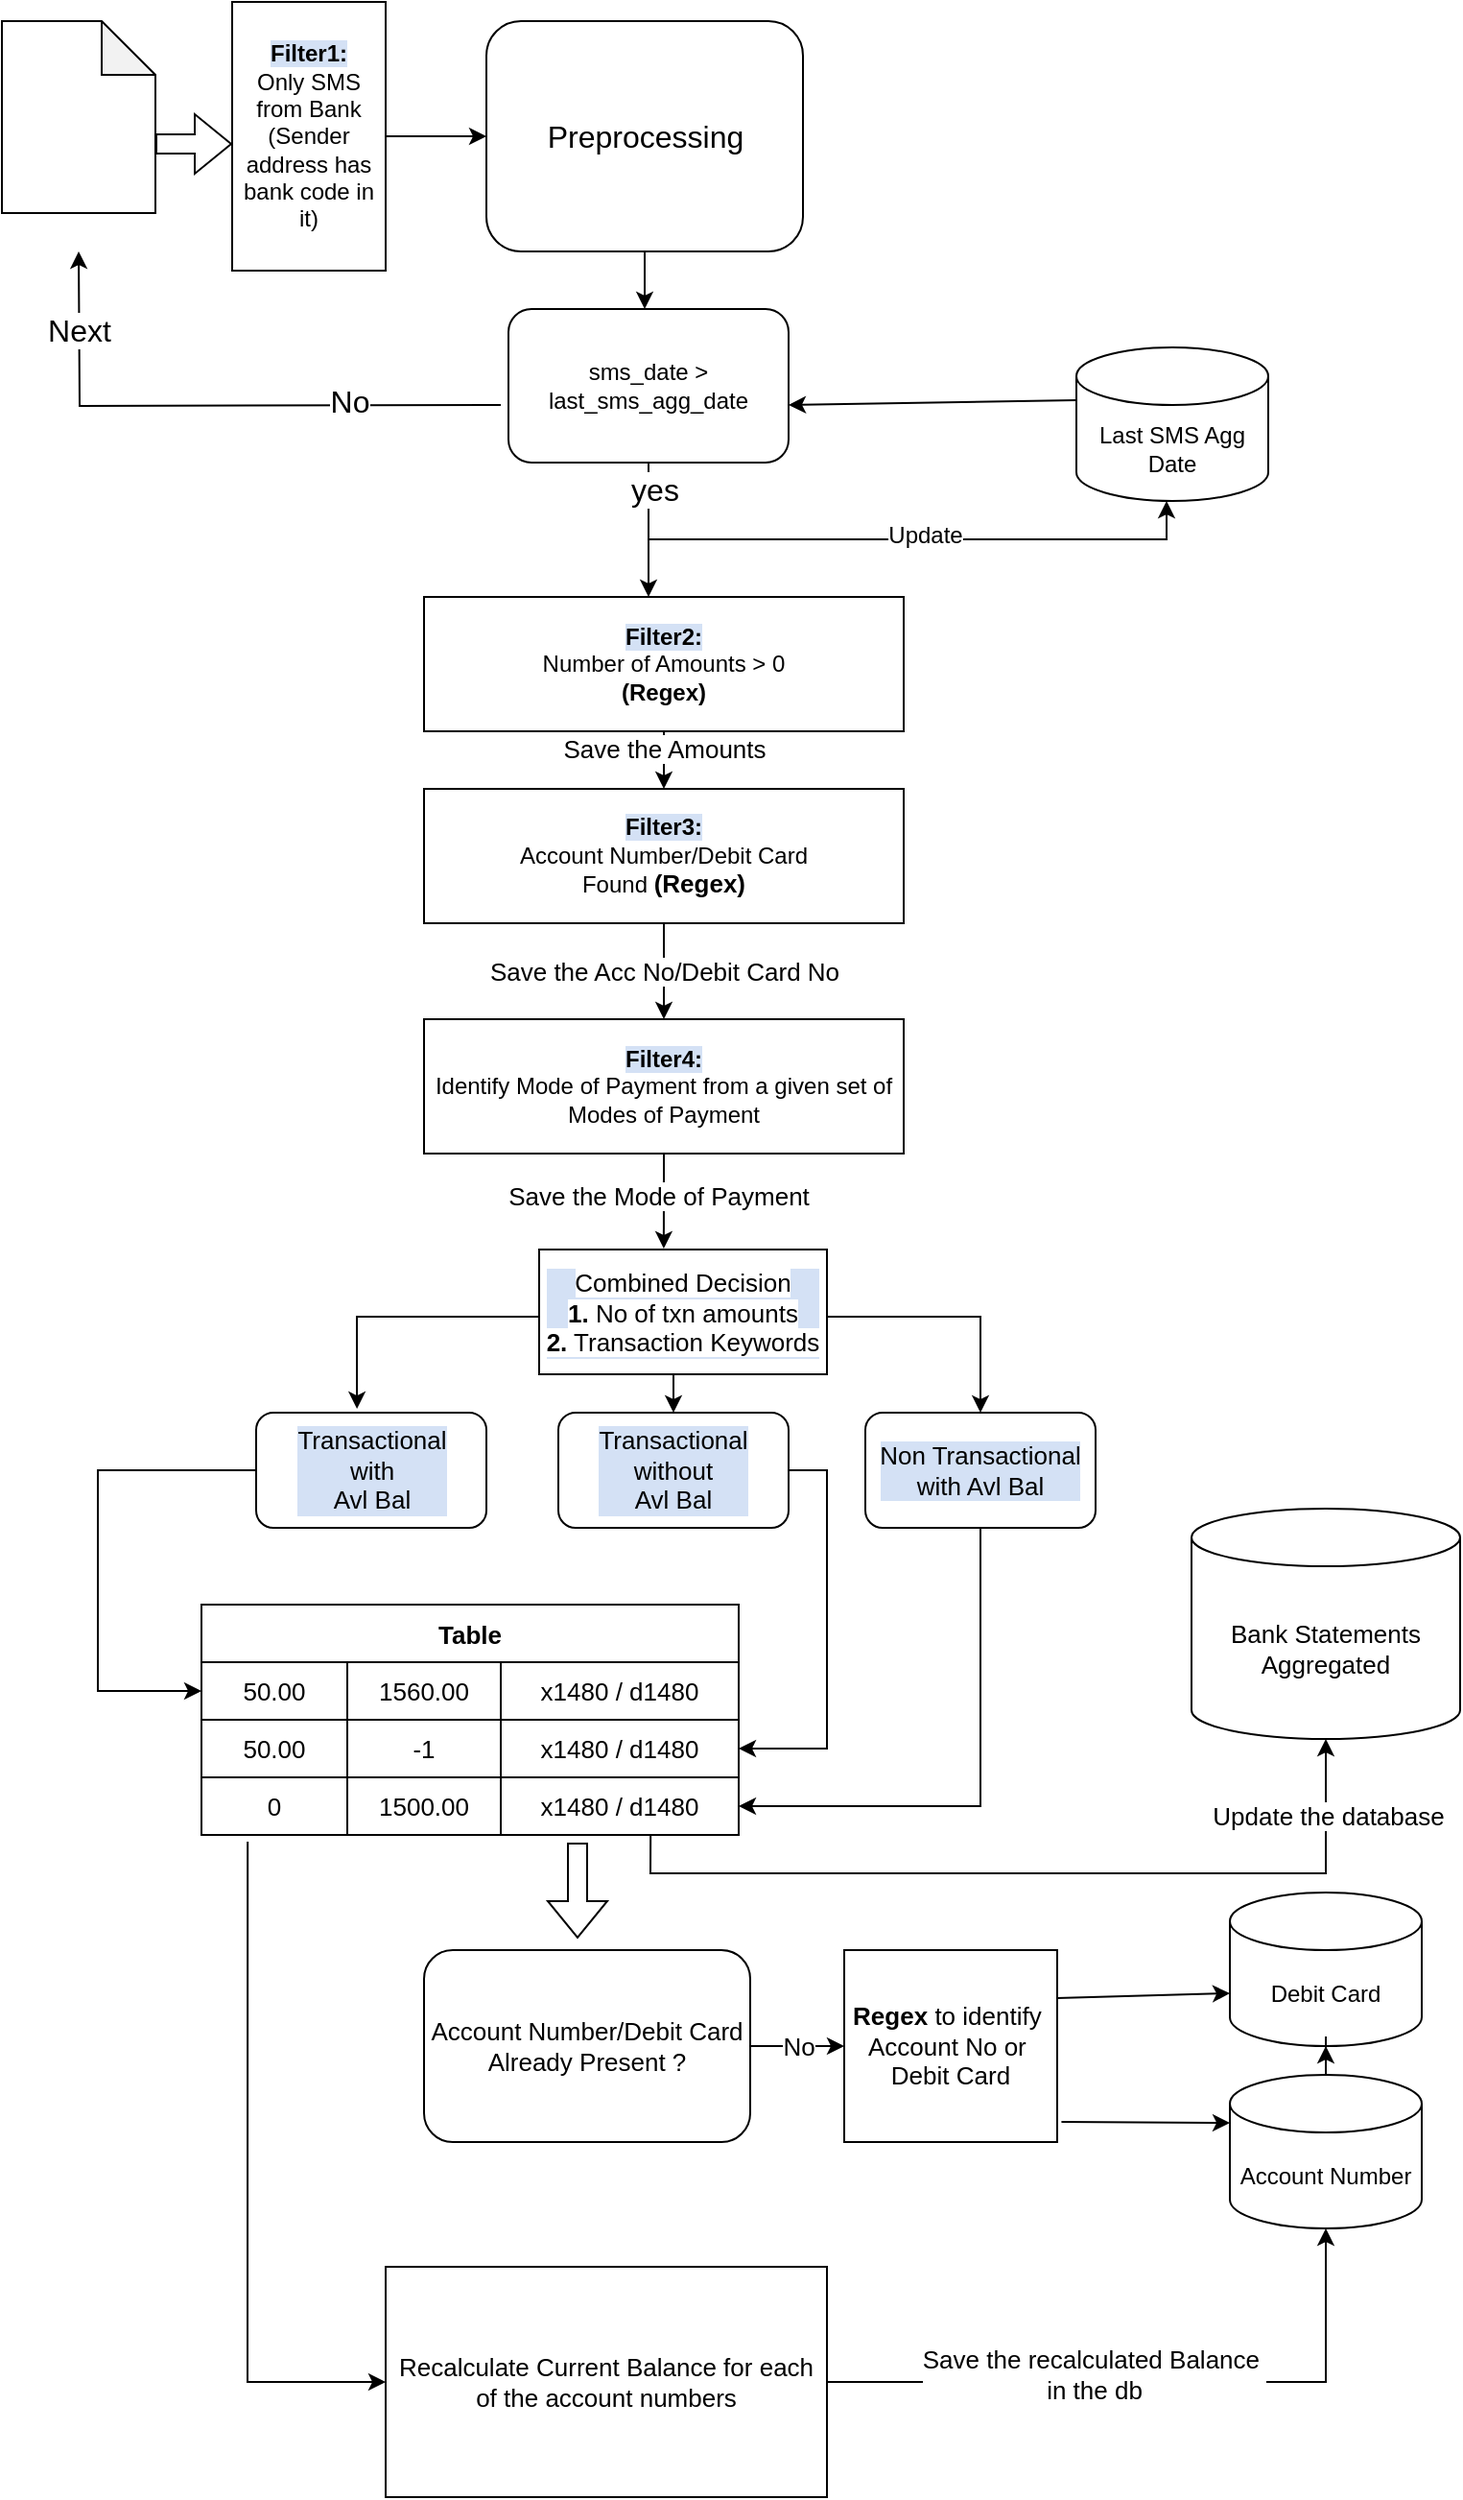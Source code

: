 <mxfile version="16.6.4" type="github">
  <diagram id="dhxZo5bOsweKaPsGyGoM" name="Page-1">
    <mxGraphModel dx="946" dy="614" grid="1" gridSize="10" guides="1" tooltips="1" connect="1" arrows="1" fold="1" page="1" pageScale="1" pageWidth="827" pageHeight="1169" math="0" shadow="0">
      <root>
        <mxCell id="0" />
        <mxCell id="1" parent="0" />
        <mxCell id="O7LTYCWYYsUHRz5URTXL-1" value="" style="shape=note;whiteSpace=wrap;html=1;backgroundOutline=1;darkOpacity=0.05;size=28;" vertex="1" parent="1">
          <mxGeometry x="30" y="40" width="80" height="100" as="geometry" />
        </mxCell>
        <mxCell id="O7LTYCWYYsUHRz5URTXL-2" value="" style="shape=flexArrow;endArrow=classic;html=1;rounded=0;exitX=0;exitY=0;exitDx=80;exitDy=64;exitPerimeter=0;" edge="1" parent="1" source="O7LTYCWYYsUHRz5URTXL-1">
          <mxGeometry width="50" height="50" relative="1" as="geometry">
            <mxPoint x="410" y="200" as="sourcePoint" />
            <mxPoint x="150" y="104" as="targetPoint" />
            <Array as="points" />
          </mxGeometry>
        </mxCell>
        <mxCell id="O7LTYCWYYsUHRz5URTXL-3" value="Last SMS Agg&lt;br&gt;Date" style="shape=cylinder3;whiteSpace=wrap;html=1;boundedLbl=1;backgroundOutline=1;size=15;" vertex="1" parent="1">
          <mxGeometry x="590" y="210" width="100" height="80" as="geometry" />
        </mxCell>
        <mxCell id="O7LTYCWYYsUHRz5URTXL-5" value="Debit Card" style="shape=cylinder3;whiteSpace=wrap;html=1;boundedLbl=1;backgroundOutline=1;size=15;" vertex="1" parent="1">
          <mxGeometry x="670" y="1015" width="100" height="80" as="geometry" />
        </mxCell>
        <mxCell id="O7LTYCWYYsUHRz5URTXL-7" value="" style="edgeStyle=orthogonalEdgeStyle;rounded=0;orthogonalLoop=1;jettySize=auto;html=1;" edge="1" parent="1" source="O7LTYCWYYsUHRz5URTXL-6" target="O7LTYCWYYsUHRz5URTXL-5">
          <mxGeometry relative="1" as="geometry" />
        </mxCell>
        <mxCell id="O7LTYCWYYsUHRz5URTXL-6" value="Account Number" style="shape=cylinder3;whiteSpace=wrap;html=1;boundedLbl=1;backgroundOutline=1;size=15;" vertex="1" parent="1">
          <mxGeometry x="670" y="1110" width="100" height="80" as="geometry" />
        </mxCell>
        <mxCell id="O7LTYCWYYsUHRz5URTXL-10" style="edgeStyle=orthogonalEdgeStyle;rounded=0;orthogonalLoop=1;jettySize=auto;html=1;fontSize=16;" edge="1" parent="1" source="O7LTYCWYYsUHRz5URTXL-8">
          <mxGeometry relative="1" as="geometry">
            <mxPoint x="365" y="190" as="targetPoint" />
          </mxGeometry>
        </mxCell>
        <mxCell id="O7LTYCWYYsUHRz5URTXL-8" value="&lt;font style=&quot;font-size: 16px&quot;&gt;Preprocessing&lt;/font&gt;" style="rounded=1;whiteSpace=wrap;html=1;" vertex="1" parent="1">
          <mxGeometry x="282.5" y="40" width="165" height="120" as="geometry" />
        </mxCell>
        <mxCell id="O7LTYCWYYsUHRz5URTXL-11" value="yes" style="edgeStyle=orthogonalEdgeStyle;rounded=0;orthogonalLoop=1;jettySize=auto;html=1;exitX=0.5;exitY=1;exitDx=0;exitDy=0;fontSize=16;" edge="1" parent="1" source="O7LTYCWYYsUHRz5URTXL-22">
          <mxGeometry x="-0.608" y="3" relative="1" as="geometry">
            <mxPoint x="367" y="340" as="targetPoint" />
            <mxPoint x="365" y="290" as="sourcePoint" />
            <mxPoint as="offset" />
          </mxGeometry>
        </mxCell>
        <mxCell id="O7LTYCWYYsUHRz5URTXL-13" style="edgeStyle=orthogonalEdgeStyle;rounded=0;orthogonalLoop=1;jettySize=auto;html=1;exitX=0;exitY=0.5;exitDx=0;exitDy=0;fontSize=16;" edge="1" parent="1">
          <mxGeometry relative="1" as="geometry">
            <mxPoint x="70" y="160" as="targetPoint" />
            <mxPoint x="290" y="240" as="sourcePoint" />
          </mxGeometry>
        </mxCell>
        <mxCell id="O7LTYCWYYsUHRz5URTXL-14" value="No" style="edgeLabel;html=1;align=center;verticalAlign=middle;resizable=0;points=[];fontSize=16;" vertex="1" connectable="0" parent="O7LTYCWYYsUHRz5URTXL-13">
          <mxGeometry x="-0.471" relative="1" as="geometry">
            <mxPoint y="-2" as="offset" />
          </mxGeometry>
        </mxCell>
        <mxCell id="O7LTYCWYYsUHRz5URTXL-15" value="Next" style="edgeLabel;html=1;align=center;verticalAlign=middle;resizable=0;points=[];fontSize=16;" vertex="1" connectable="0" parent="O7LTYCWYYsUHRz5URTXL-13">
          <mxGeometry x="0.846" relative="1" as="geometry">
            <mxPoint y="18" as="offset" />
          </mxGeometry>
        </mxCell>
        <mxCell id="O7LTYCWYYsUHRz5URTXL-18" value="" style="endArrow=classic;html=1;rounded=0;fontSize=12;entryX=0.5;entryY=1;entryDx=0;entryDy=0;entryPerimeter=0;" edge="1" parent="1">
          <mxGeometry width="50" height="50" relative="1" as="geometry">
            <mxPoint x="367" y="310" as="sourcePoint" />
            <mxPoint x="637" y="290" as="targetPoint" />
            <Array as="points">
              <mxPoint x="637" y="310" />
            </Array>
          </mxGeometry>
        </mxCell>
        <mxCell id="O7LTYCWYYsUHRz5URTXL-20" value="Update" style="edgeLabel;html=1;align=center;verticalAlign=middle;resizable=0;points=[];fontSize=12;" vertex="1" connectable="0" parent="O7LTYCWYYsUHRz5URTXL-18">
          <mxGeometry x="-0.007" y="2" relative="1" as="geometry">
            <mxPoint as="offset" />
          </mxGeometry>
        </mxCell>
        <mxCell id="O7LTYCWYYsUHRz5URTXL-21" value="" style="endArrow=classic;html=1;rounded=0;fontSize=12;exitX=0;exitY=0;exitDx=0;exitDy=27.5;exitPerimeter=0;entryX=1;entryY=0.5;entryDx=0;entryDy=0;" edge="1" parent="1" source="O7LTYCWYYsUHRz5URTXL-3">
          <mxGeometry width="50" height="50" relative="1" as="geometry">
            <mxPoint x="390" y="330" as="sourcePoint" />
            <mxPoint x="440" y="240" as="targetPoint" />
          </mxGeometry>
        </mxCell>
        <mxCell id="O7LTYCWYYsUHRz5URTXL-22" value="sms_date &amp;gt; last_sms_agg_date" style="rounded=1;whiteSpace=wrap;html=1;fontSize=12;" vertex="1" parent="1">
          <mxGeometry x="294" y="190" width="146" height="80" as="geometry" />
        </mxCell>
        <mxCell id="O7LTYCWYYsUHRz5URTXL-24" value="" style="edgeStyle=orthogonalEdgeStyle;rounded=0;orthogonalLoop=1;jettySize=auto;html=1;fontSize=12;" edge="1" parent="1" source="O7LTYCWYYsUHRz5URTXL-23" target="O7LTYCWYYsUHRz5URTXL-8">
          <mxGeometry relative="1" as="geometry" />
        </mxCell>
        <mxCell id="O7LTYCWYYsUHRz5URTXL-23" value="&lt;b style=&quot;background-color: rgb(212 , 225 , 245)&quot;&gt;Filter1:&lt;/b&gt;&lt;br&gt;Only SMS from Bank&lt;br&gt;(Sender address has bank code in it)" style="rounded=0;whiteSpace=wrap;html=1;fontSize=12;" vertex="1" parent="1">
          <mxGeometry x="150" y="30" width="80" height="140" as="geometry" />
        </mxCell>
        <mxCell id="O7LTYCWYYsUHRz5URTXL-27" value="" style="edgeStyle=orthogonalEdgeStyle;rounded=0;orthogonalLoop=1;jettySize=auto;html=1;fontSize=12;" edge="1" parent="1" source="O7LTYCWYYsUHRz5URTXL-25" target="O7LTYCWYYsUHRz5URTXL-26">
          <mxGeometry relative="1" as="geometry" />
        </mxCell>
        <mxCell id="O7LTYCWYYsUHRz5URTXL-69" value="Save the Amounts" style="edgeLabel;html=1;align=center;verticalAlign=middle;resizable=0;points=[];fontSize=13;fontColor=#000000;" vertex="1" connectable="0" parent="O7LTYCWYYsUHRz5URTXL-27">
          <mxGeometry x="-0.64" relative="1" as="geometry">
            <mxPoint as="offset" />
          </mxGeometry>
        </mxCell>
        <mxCell id="O7LTYCWYYsUHRz5URTXL-25" value="&lt;b style=&quot;background-color: rgb(212 , 225 , 245)&quot;&gt;Filter2:&lt;/b&gt;&lt;br&gt;Number of Amounts &amp;gt; 0&lt;br&gt;&lt;b&gt;(Regex)&lt;/b&gt;" style="rounded=0;whiteSpace=wrap;html=1;fontSize=12;" vertex="1" parent="1">
          <mxGeometry x="250" y="340" width="250" height="70" as="geometry" />
        </mxCell>
        <mxCell id="O7LTYCWYYsUHRz5URTXL-26" value="&lt;b style=&quot;background-color: rgb(212 , 225 , 245)&quot;&gt;Filter3:&lt;/b&gt;&lt;br&gt;Account Number/Debit Card &lt;br&gt;Found &lt;b&gt;&lt;font style=&quot;font-size: 13px&quot;&gt;(Regex)&lt;/font&gt;&lt;/b&gt;" style="rounded=0;whiteSpace=wrap;html=1;fontSize=12;" vertex="1" parent="1">
          <mxGeometry x="250" y="440" width="250" height="70" as="geometry" />
        </mxCell>
        <mxCell id="O7LTYCWYYsUHRz5URTXL-29" value="Save the Acc No/Debit Card No" style="endArrow=classic;html=1;rounded=0;fontSize=13;exitX=0.5;exitY=1;exitDx=0;exitDy=0;entryX=0.5;entryY=0;entryDx=0;entryDy=0;" edge="1" parent="1" source="O7LTYCWYYsUHRz5URTXL-26" target="O7LTYCWYYsUHRz5URTXL-73">
          <mxGeometry width="50" height="50" relative="1" as="geometry">
            <mxPoint x="390" y="600" as="sourcePoint" />
            <mxPoint x="375" y="550" as="targetPoint" />
          </mxGeometry>
        </mxCell>
        <mxCell id="O7LTYCWYYsUHRz5URTXL-30" value="" style="endArrow=classic;html=1;rounded=0;fontSize=13;" edge="1" parent="1">
          <mxGeometry width="50" height="50" relative="1" as="geometry">
            <mxPoint x="460" y="715" as="sourcePoint" />
            <mxPoint x="540" y="765" as="targetPoint" />
            <Array as="points">
              <mxPoint x="540" y="715" />
            </Array>
          </mxGeometry>
        </mxCell>
        <mxCell id="O7LTYCWYYsUHRz5URTXL-31" value="" style="endArrow=classic;html=1;rounded=0;fontSize=13;entryX=0.438;entryY=-0.033;entryDx=0;entryDy=0;entryPerimeter=0;" edge="1" parent="1" target="O7LTYCWYYsUHRz5URTXL-34">
          <mxGeometry width="50" height="50" relative="1" as="geometry">
            <mxPoint x="310" y="715" as="sourcePoint" />
            <mxPoint x="219.5" y="765" as="targetPoint" />
            <Array as="points">
              <mxPoint x="215" y="715" />
            </Array>
          </mxGeometry>
        </mxCell>
        <mxCell id="O7LTYCWYYsUHRz5URTXL-33" value="" style="endArrow=classic;html=1;rounded=0;fontSize=13;entryX=0.5;entryY=0;entryDx=0;entryDy=0;" edge="1" parent="1" target="O7LTYCWYYsUHRz5URTXL-35">
          <mxGeometry width="50" height="50" relative="1" as="geometry">
            <mxPoint x="380" y="745" as="sourcePoint" />
            <mxPoint x="380" y="705" as="targetPoint" />
          </mxGeometry>
        </mxCell>
        <mxCell id="O7LTYCWYYsUHRz5URTXL-34" value="Transactional&lt;br&gt;with&lt;br&gt;Avl Bal" style="rounded=1;whiteSpace=wrap;html=1;labelBackgroundColor=#D4E1F5;fontSize=13;" vertex="1" parent="1">
          <mxGeometry x="162.5" y="765" width="120" height="60" as="geometry" />
        </mxCell>
        <mxCell id="O7LTYCWYYsUHRz5URTXL-35" value="Transactional&lt;br&gt;without&lt;br&gt;Avl Bal" style="rounded=1;whiteSpace=wrap;html=1;labelBackgroundColor=#D4E1F5;fontSize=13;" vertex="1" parent="1">
          <mxGeometry x="320" y="765" width="120" height="60" as="geometry" />
        </mxCell>
        <mxCell id="O7LTYCWYYsUHRz5URTXL-36" value="Non Transactional&lt;br&gt;with Avl Bal" style="rounded=1;whiteSpace=wrap;html=1;labelBackgroundColor=#D4E1F5;fontSize=13;" vertex="1" parent="1">
          <mxGeometry x="480" y="765" width="120" height="60" as="geometry" />
        </mxCell>
        <mxCell id="O7LTYCWYYsUHRz5URTXL-37" value="&lt;span style=&quot;background-color: rgb(255 , 255 , 255)&quot;&gt;Combined Decision&lt;br&gt;&lt;b&gt;1.&lt;/b&gt; No of txn amounts&lt;br&gt;&lt;b&gt;2.&lt;/b&gt; Transaction Keywords&lt;/span&gt;" style="rounded=0;whiteSpace=wrap;html=1;labelBackgroundColor=#D4E1F5;fontSize=13;" vertex="1" parent="1">
          <mxGeometry x="310" y="680" width="150" height="65" as="geometry" />
        </mxCell>
        <mxCell id="O7LTYCWYYsUHRz5URTXL-38" value="Table" style="shape=table;startSize=30;container=1;collapsible=0;childLayout=tableLayout;fontStyle=1;align=center;labelBackgroundColor=#FFFFFF;fontSize=13;fontColor=#000000;" vertex="1" parent="1">
          <mxGeometry x="134" y="865" width="280" height="120" as="geometry" />
        </mxCell>
        <mxCell id="O7LTYCWYYsUHRz5URTXL-39" value="" style="shape=tableRow;horizontal=0;startSize=0;swimlaneHead=0;swimlaneBody=0;top=0;left=0;bottom=0;right=0;collapsible=0;dropTarget=0;fillColor=none;points=[[0,0.5],[1,0.5]];portConstraint=eastwest;labelBackgroundColor=#FFFFFF;fontSize=13;fontColor=#000000;" vertex="1" parent="O7LTYCWYYsUHRz5URTXL-38">
          <mxGeometry y="30" width="280" height="30" as="geometry" />
        </mxCell>
        <mxCell id="O7LTYCWYYsUHRz5URTXL-40" value="50.00" style="shape=partialRectangle;html=1;whiteSpace=wrap;connectable=0;fillColor=none;top=0;left=0;bottom=0;right=0;overflow=hidden;labelBackgroundColor=#FFFFFF;fontSize=13;fontColor=#000000;" vertex="1" parent="O7LTYCWYYsUHRz5URTXL-39">
          <mxGeometry width="76" height="30" as="geometry">
            <mxRectangle width="76" height="30" as="alternateBounds" />
          </mxGeometry>
        </mxCell>
        <mxCell id="O7LTYCWYYsUHRz5URTXL-41" value="1560.00" style="shape=partialRectangle;html=1;whiteSpace=wrap;connectable=0;fillColor=none;top=0;left=0;bottom=0;right=0;overflow=hidden;labelBackgroundColor=#FFFFFF;fontSize=13;fontColor=#000000;" vertex="1" parent="O7LTYCWYYsUHRz5URTXL-39">
          <mxGeometry x="76" width="80" height="30" as="geometry">
            <mxRectangle width="80" height="30" as="alternateBounds" />
          </mxGeometry>
        </mxCell>
        <mxCell id="O7LTYCWYYsUHRz5URTXL-42" value="x1480 / d1480" style="shape=partialRectangle;html=1;whiteSpace=wrap;connectable=0;fillColor=none;top=0;left=0;bottom=0;right=0;overflow=hidden;labelBackgroundColor=#FFFFFF;fontSize=13;fontColor=#000000;" vertex="1" parent="O7LTYCWYYsUHRz5URTXL-39">
          <mxGeometry x="156" width="124" height="30" as="geometry">
            <mxRectangle width="124" height="30" as="alternateBounds" />
          </mxGeometry>
        </mxCell>
        <mxCell id="O7LTYCWYYsUHRz5URTXL-43" value="" style="shape=tableRow;horizontal=0;startSize=0;swimlaneHead=0;swimlaneBody=0;top=0;left=0;bottom=0;right=0;collapsible=0;dropTarget=0;fillColor=none;points=[[0,0.5],[1,0.5]];portConstraint=eastwest;labelBackgroundColor=#FFFFFF;fontSize=13;fontColor=#000000;" vertex="1" parent="O7LTYCWYYsUHRz5URTXL-38">
          <mxGeometry y="60" width="280" height="30" as="geometry" />
        </mxCell>
        <mxCell id="O7LTYCWYYsUHRz5URTXL-44" value="50.00" style="shape=partialRectangle;html=1;whiteSpace=wrap;connectable=0;fillColor=none;top=0;left=0;bottom=0;right=0;overflow=hidden;labelBackgroundColor=#FFFFFF;fontSize=13;fontColor=#000000;" vertex="1" parent="O7LTYCWYYsUHRz5URTXL-43">
          <mxGeometry width="76" height="30" as="geometry">
            <mxRectangle width="76" height="30" as="alternateBounds" />
          </mxGeometry>
        </mxCell>
        <mxCell id="O7LTYCWYYsUHRz5URTXL-45" value="-1" style="shape=partialRectangle;html=1;whiteSpace=wrap;connectable=0;fillColor=none;top=0;left=0;bottom=0;right=0;overflow=hidden;labelBackgroundColor=#FFFFFF;fontSize=13;fontColor=#000000;" vertex="1" parent="O7LTYCWYYsUHRz5URTXL-43">
          <mxGeometry x="76" width="80" height="30" as="geometry">
            <mxRectangle width="80" height="30" as="alternateBounds" />
          </mxGeometry>
        </mxCell>
        <mxCell id="O7LTYCWYYsUHRz5URTXL-46" value="x1480 / d1480" style="shape=partialRectangle;html=1;whiteSpace=wrap;connectable=0;fillColor=none;top=0;left=0;bottom=0;right=0;overflow=hidden;labelBackgroundColor=#FFFFFF;fontSize=13;fontColor=#000000;" vertex="1" parent="O7LTYCWYYsUHRz5URTXL-43">
          <mxGeometry x="156" width="124" height="30" as="geometry">
            <mxRectangle width="124" height="30" as="alternateBounds" />
          </mxGeometry>
        </mxCell>
        <mxCell id="O7LTYCWYYsUHRz5URTXL-47" value="" style="shape=tableRow;horizontal=0;startSize=0;swimlaneHead=0;swimlaneBody=0;top=0;left=0;bottom=0;right=0;collapsible=0;dropTarget=0;fillColor=none;points=[[0,0.5],[1,0.5]];portConstraint=eastwest;labelBackgroundColor=#FFFFFF;fontSize=13;fontColor=#000000;" vertex="1" parent="O7LTYCWYYsUHRz5URTXL-38">
          <mxGeometry y="90" width="280" height="30" as="geometry" />
        </mxCell>
        <mxCell id="O7LTYCWYYsUHRz5URTXL-48" value="0" style="shape=partialRectangle;html=1;whiteSpace=wrap;connectable=0;fillColor=none;top=0;left=0;bottom=0;right=0;overflow=hidden;labelBackgroundColor=#FFFFFF;fontSize=13;fontColor=#000000;" vertex="1" parent="O7LTYCWYYsUHRz5URTXL-47">
          <mxGeometry width="76" height="30" as="geometry">
            <mxRectangle width="76" height="30" as="alternateBounds" />
          </mxGeometry>
        </mxCell>
        <mxCell id="O7LTYCWYYsUHRz5URTXL-49" value="1500.00" style="shape=partialRectangle;html=1;whiteSpace=wrap;connectable=0;fillColor=none;top=0;left=0;bottom=0;right=0;overflow=hidden;labelBackgroundColor=#FFFFFF;fontSize=13;fontColor=#000000;" vertex="1" parent="O7LTYCWYYsUHRz5URTXL-47">
          <mxGeometry x="76" width="80" height="30" as="geometry">
            <mxRectangle width="80" height="30" as="alternateBounds" />
          </mxGeometry>
        </mxCell>
        <mxCell id="O7LTYCWYYsUHRz5URTXL-50" value="x1480 / d1480" style="shape=partialRectangle;html=1;whiteSpace=wrap;connectable=0;fillColor=none;top=0;left=0;bottom=0;right=0;overflow=hidden;labelBackgroundColor=#FFFFFF;fontSize=13;fontColor=#000000;" vertex="1" parent="O7LTYCWYYsUHRz5URTXL-47">
          <mxGeometry x="156" width="124" height="30" as="geometry">
            <mxRectangle width="124" height="30" as="alternateBounds" />
          </mxGeometry>
        </mxCell>
        <mxCell id="O7LTYCWYYsUHRz5URTXL-51" value="" style="endArrow=classic;html=1;rounded=0;fontSize=13;fontColor=#000000;exitX=0;exitY=0.5;exitDx=0;exitDy=0;entryX=0;entryY=0.5;entryDx=0;entryDy=0;" edge="1" parent="1" source="O7LTYCWYYsUHRz5URTXL-34" target="O7LTYCWYYsUHRz5URTXL-39">
          <mxGeometry width="50" height="50" relative="1" as="geometry">
            <mxPoint x="390" y="935" as="sourcePoint" />
            <mxPoint x="440" y="885" as="targetPoint" />
            <Array as="points">
              <mxPoint x="80" y="795" />
              <mxPoint x="80" y="865" />
              <mxPoint x="80" y="910" />
            </Array>
          </mxGeometry>
        </mxCell>
        <mxCell id="O7LTYCWYYsUHRz5URTXL-52" value="" style="endArrow=classic;html=1;rounded=0;fontSize=13;fontColor=#000000;exitX=1;exitY=0.5;exitDx=0;exitDy=0;entryX=1;entryY=0.5;entryDx=0;entryDy=0;" edge="1" parent="1" source="O7LTYCWYYsUHRz5URTXL-35" target="O7LTYCWYYsUHRz5URTXL-43">
          <mxGeometry width="50" height="50" relative="1" as="geometry">
            <mxPoint x="390" y="935" as="sourcePoint" />
            <mxPoint x="440" y="885" as="targetPoint" />
            <Array as="points">
              <mxPoint x="460" y="795" />
              <mxPoint x="460" y="940" />
            </Array>
          </mxGeometry>
        </mxCell>
        <mxCell id="O7LTYCWYYsUHRz5URTXL-53" value="" style="endArrow=classic;html=1;rounded=0;fontSize=13;fontColor=#000000;exitX=0.5;exitY=1;exitDx=0;exitDy=0;entryX=1;entryY=0.5;entryDx=0;entryDy=0;" edge="1" parent="1" source="O7LTYCWYYsUHRz5URTXL-36" target="O7LTYCWYYsUHRz5URTXL-47">
          <mxGeometry width="50" height="50" relative="1" as="geometry">
            <mxPoint x="390" y="935" as="sourcePoint" />
            <mxPoint x="440" y="885" as="targetPoint" />
            <Array as="points">
              <mxPoint x="540" y="970" />
            </Array>
          </mxGeometry>
        </mxCell>
        <mxCell id="O7LTYCWYYsUHRz5URTXL-55" value="" style="shape=flexArrow;endArrow=classic;html=1;rounded=0;fontSize=13;fontColor=#000000;" edge="1" parent="1">
          <mxGeometry width="50" height="50" relative="1" as="geometry">
            <mxPoint x="330" y="989" as="sourcePoint" />
            <mxPoint x="330" y="1039" as="targetPoint" />
          </mxGeometry>
        </mxCell>
        <mxCell id="O7LTYCWYYsUHRz5URTXL-56" value="Account Number/Debit Card Already Present ?" style="rounded=1;whiteSpace=wrap;html=1;labelBackgroundColor=#FFFFFF;fontSize=13;fontColor=#000000;" vertex="1" parent="1">
          <mxGeometry x="250" y="1045" width="170" height="100" as="geometry" />
        </mxCell>
        <mxCell id="O7LTYCWYYsUHRz5URTXL-57" value="" style="endArrow=classic;html=1;rounded=0;fontSize=13;fontColor=#000000;entryX=0;entryY=0;entryDx=0;entryDy=52.5;entryPerimeter=0;exitX=0;exitY=0.75;exitDx=0;exitDy=0;" edge="1" parent="1" source="O7LTYCWYYsUHRz5URTXL-62" target="O7LTYCWYYsUHRz5URTXL-5">
          <mxGeometry width="50" height="50" relative="1" as="geometry">
            <mxPoint x="540" y="1068" as="sourcePoint" />
            <mxPoint x="440" y="1045" as="targetPoint" />
          </mxGeometry>
        </mxCell>
        <mxCell id="O7LTYCWYYsUHRz5URTXL-62" value="&lt;b&gt;Regex&lt;/b&gt; to identify&amp;nbsp;&lt;br&gt;Account No or&amp;nbsp;&lt;br&gt;Debit Card" style="rounded=0;whiteSpace=wrap;html=1;labelBackgroundColor=#FFFFFF;fontSize=13;fontColor=#000000;direction=west;" vertex="1" parent="1">
          <mxGeometry x="469" y="1045" width="111" height="100" as="geometry" />
        </mxCell>
        <mxCell id="O7LTYCWYYsUHRz5URTXL-63" value="" style="endArrow=classic;html=1;rounded=0;fontSize=13;fontColor=#000000;entryX=0;entryY=0;entryDx=0;entryDy=52.5;entryPerimeter=0;exitX=-0.02;exitY=0.105;exitDx=0;exitDy=0;exitPerimeter=0;" edge="1" parent="1" source="O7LTYCWYYsUHRz5URTXL-62">
          <mxGeometry width="50" height="50" relative="1" as="geometry">
            <mxPoint x="580" y="1135" as="sourcePoint" />
            <mxPoint x="670" y="1135" as="targetPoint" />
          </mxGeometry>
        </mxCell>
        <mxCell id="O7LTYCWYYsUHRz5URTXL-66" value="No" style="endArrow=classic;html=1;rounded=0;fontSize=13;fontColor=#000000;entryX=1;entryY=0.5;entryDx=0;entryDy=0;exitX=1;exitY=0.5;exitDx=0;exitDy=0;" edge="1" parent="1" source="O7LTYCWYYsUHRz5URTXL-56" target="O7LTYCWYYsUHRz5URTXL-62">
          <mxGeometry width="50" height="50" relative="1" as="geometry">
            <mxPoint x="380" y="1175" as="sourcePoint" />
            <mxPoint x="430" y="1125" as="targetPoint" />
          </mxGeometry>
        </mxCell>
        <mxCell id="O7LTYCWYYsUHRz5URTXL-70" value="Bank Statements Aggregated" style="shape=cylinder3;whiteSpace=wrap;html=1;boundedLbl=1;backgroundOutline=1;size=15;labelBackgroundColor=#FFFFFF;fontSize=13;fontColor=#000000;" vertex="1" parent="1">
          <mxGeometry x="650" y="815" width="140" height="120" as="geometry" />
        </mxCell>
        <mxCell id="O7LTYCWYYsUHRz5URTXL-71" value="" style="endArrow=classic;html=1;rounded=0;fontSize=13;fontColor=#000000;exitX=0.836;exitY=0.983;exitDx=0;exitDy=0;exitPerimeter=0;entryX=0.5;entryY=1;entryDx=0;entryDy=0;entryPerimeter=0;" edge="1" parent="1" source="O7LTYCWYYsUHRz5URTXL-47" target="O7LTYCWYYsUHRz5URTXL-70">
          <mxGeometry width="50" height="50" relative="1" as="geometry">
            <mxPoint x="370" y="1045" as="sourcePoint" />
            <mxPoint x="420" y="995" as="targetPoint" />
            <Array as="points">
              <mxPoint x="368" y="1005" />
              <mxPoint x="720" y="1005" />
            </Array>
          </mxGeometry>
        </mxCell>
        <mxCell id="O7LTYCWYYsUHRz5URTXL-72" value="Update the database" style="edgeLabel;html=1;align=center;verticalAlign=middle;resizable=0;points=[];fontSize=13;fontColor=#000000;" vertex="1" connectable="0" parent="O7LTYCWYYsUHRz5URTXL-71">
          <mxGeometry x="0.822" y="-1" relative="1" as="geometry">
            <mxPoint as="offset" />
          </mxGeometry>
        </mxCell>
        <mxCell id="O7LTYCWYYsUHRz5URTXL-74" style="edgeStyle=orthogonalEdgeStyle;rounded=0;orthogonalLoop=1;jettySize=auto;html=1;exitX=0.5;exitY=1;exitDx=0;exitDy=0;entryX=0.433;entryY=-0.008;entryDx=0;entryDy=0;entryPerimeter=0;fontSize=13;fontColor=#000000;" edge="1" parent="1" source="O7LTYCWYYsUHRz5URTXL-73" target="O7LTYCWYYsUHRz5URTXL-37">
          <mxGeometry relative="1" as="geometry" />
        </mxCell>
        <mxCell id="O7LTYCWYYsUHRz5URTXL-75" value="Save the Mode of Payment" style="edgeLabel;html=1;align=center;verticalAlign=middle;resizable=0;points=[];fontSize=13;fontColor=#000000;" vertex="1" connectable="0" parent="O7LTYCWYYsUHRz5URTXL-74">
          <mxGeometry x="-0.131" y="-3" relative="1" as="geometry">
            <mxPoint as="offset" />
          </mxGeometry>
        </mxCell>
        <mxCell id="O7LTYCWYYsUHRz5URTXL-73" value="&lt;b style=&quot;background-color: rgb(212 , 225 , 245)&quot;&gt;Filter4:&lt;/b&gt;&lt;br&gt;Identify Mode of Payment from a given set of Modes of Payment" style="rounded=0;whiteSpace=wrap;html=1;fontSize=12;" vertex="1" parent="1">
          <mxGeometry x="250" y="560" width="250" height="70" as="geometry" />
        </mxCell>
        <mxCell id="O7LTYCWYYsUHRz5URTXL-78" style="edgeStyle=orthogonalEdgeStyle;rounded=0;orthogonalLoop=1;jettySize=auto;html=1;exitX=1;exitY=0.5;exitDx=0;exitDy=0;entryX=0.5;entryY=1;entryDx=0;entryDy=0;entryPerimeter=0;fontSize=13;fontColor=#000000;" edge="1" parent="1" source="O7LTYCWYYsUHRz5URTXL-76" target="O7LTYCWYYsUHRz5URTXL-6">
          <mxGeometry relative="1" as="geometry" />
        </mxCell>
        <mxCell id="O7LTYCWYYsUHRz5URTXL-79" value="Save the recalculated Balance&amp;nbsp;&lt;br&gt;in the db" style="edgeLabel;html=1;align=center;verticalAlign=middle;resizable=0;points=[];fontSize=13;fontColor=#000000;" vertex="1" connectable="0" parent="O7LTYCWYYsUHRz5URTXL-78">
          <mxGeometry x="-0.182" y="4" relative="1" as="geometry">
            <mxPoint as="offset" />
          </mxGeometry>
        </mxCell>
        <mxCell id="O7LTYCWYYsUHRz5URTXL-76" value="Recalculate Current Balance for each of the account numbers" style="rounded=0;whiteSpace=wrap;html=1;labelBackgroundColor=#FFFFFF;fontSize=13;fontColor=#000000;" vertex="1" parent="1">
          <mxGeometry x="230" y="1210" width="230" height="120" as="geometry" />
        </mxCell>
        <mxCell id="O7LTYCWYYsUHRz5URTXL-77" value="" style="endArrow=classic;html=1;rounded=0;fontSize=13;fontColor=#000000;exitX=0.086;exitY=1.117;exitDx=0;exitDy=0;exitPerimeter=0;entryX=0;entryY=0.5;entryDx=0;entryDy=0;" edge="1" parent="1" source="O7LTYCWYYsUHRz5URTXL-47" target="O7LTYCWYYsUHRz5URTXL-76">
          <mxGeometry width="50" height="50" relative="1" as="geometry">
            <mxPoint x="390" y="1230" as="sourcePoint" />
            <mxPoint x="440" y="1180" as="targetPoint" />
            <Array as="points">
              <mxPoint x="158" y="1270" />
            </Array>
          </mxGeometry>
        </mxCell>
      </root>
    </mxGraphModel>
  </diagram>
</mxfile>
